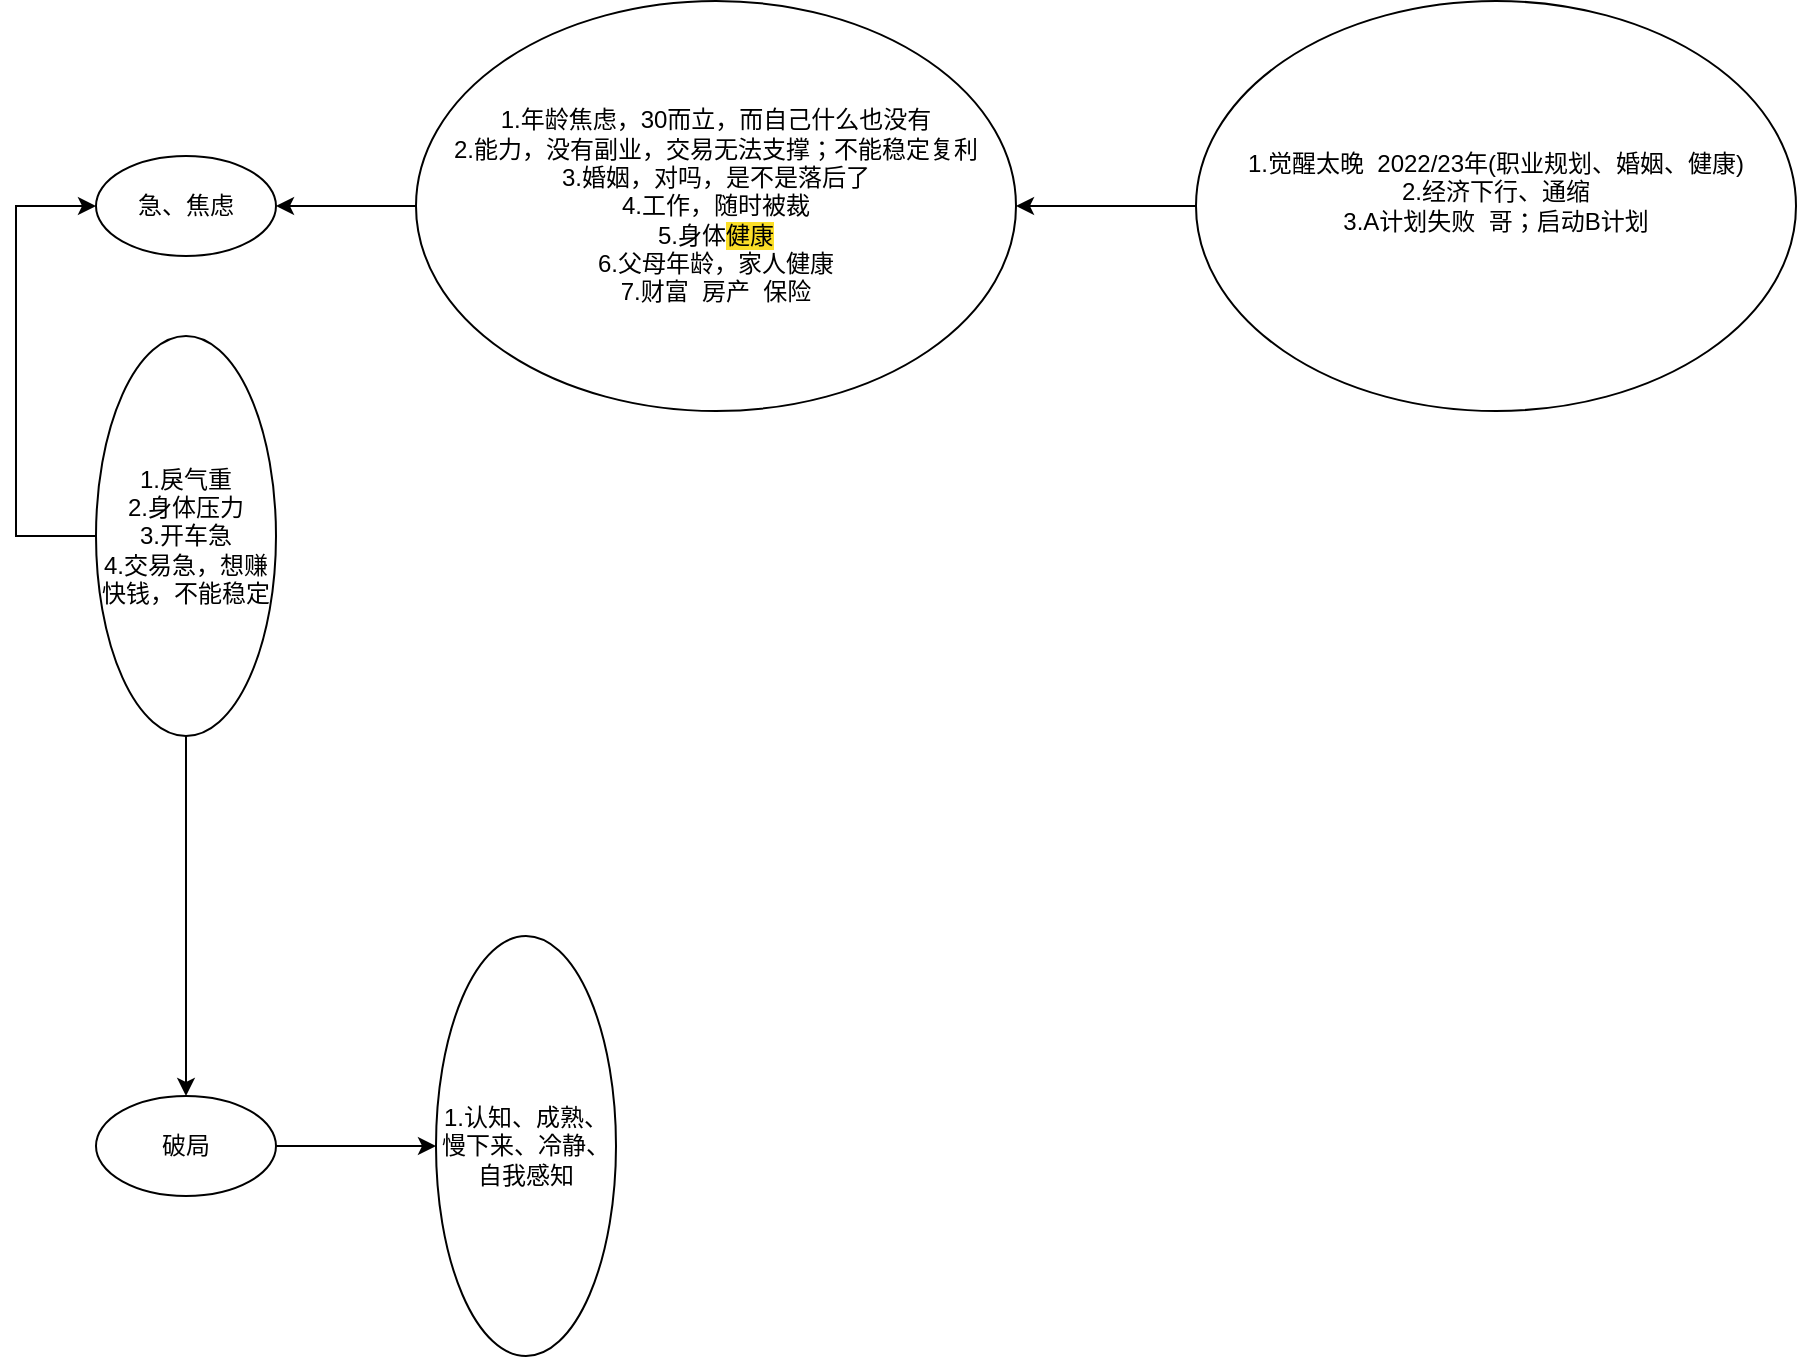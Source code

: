 <mxfile version="23.1.6" type="github">
  <diagram name="第 1 页" id="KEMMI0yfq3c-ek_gplTg">
    <mxGraphModel dx="1195" dy="596" grid="1" gridSize="10" guides="1" tooltips="1" connect="1" arrows="1" fold="1" page="1" pageScale="1" pageWidth="827" pageHeight="1169" math="0" shadow="0">
      <root>
        <mxCell id="0" />
        <mxCell id="1" parent="0" />
        <mxCell id="skOWN3L53YkmH7YidaTr-1" value="急、焦虑" style="ellipse;whiteSpace=wrap;html=1;" vertex="1" parent="1">
          <mxGeometry x="310" y="300" width="90" height="50" as="geometry" />
        </mxCell>
        <mxCell id="skOWN3L53YkmH7YidaTr-3" style="edgeStyle=orthogonalEdgeStyle;rounded=0;orthogonalLoop=1;jettySize=auto;html=1;exitX=0;exitY=0.5;exitDx=0;exitDy=0;entryX=0;entryY=0.5;entryDx=0;entryDy=0;" edge="1" parent="1" source="skOWN3L53YkmH7YidaTr-2" target="skOWN3L53YkmH7YidaTr-1">
          <mxGeometry relative="1" as="geometry">
            <Array as="points">
              <mxPoint x="270" y="490" />
              <mxPoint x="270" y="325" />
            </Array>
          </mxGeometry>
        </mxCell>
        <mxCell id="skOWN3L53YkmH7YidaTr-9" style="edgeStyle=orthogonalEdgeStyle;rounded=0;orthogonalLoop=1;jettySize=auto;html=1;exitX=0.5;exitY=1;exitDx=0;exitDy=0;" edge="1" parent="1" source="skOWN3L53YkmH7YidaTr-2" target="skOWN3L53YkmH7YidaTr-8">
          <mxGeometry relative="1" as="geometry" />
        </mxCell>
        <mxCell id="skOWN3L53YkmH7YidaTr-2" value="1.戾气重&lt;br&gt;2.身体压力&lt;br&gt;3.开车急&lt;br&gt;4.交易急，想赚快钱，不能稳定" style="ellipse;whiteSpace=wrap;html=1;" vertex="1" parent="1">
          <mxGeometry x="310" y="390" width="90" height="200" as="geometry" />
        </mxCell>
        <mxCell id="skOWN3L53YkmH7YidaTr-5" value="" style="edgeStyle=orthogonalEdgeStyle;rounded=0;orthogonalLoop=1;jettySize=auto;html=1;" edge="1" parent="1" source="skOWN3L53YkmH7YidaTr-4" target="skOWN3L53YkmH7YidaTr-1">
          <mxGeometry relative="1" as="geometry" />
        </mxCell>
        <mxCell id="skOWN3L53YkmH7YidaTr-4" value="1.&lt;span style=&quot;background-color: initial;&quot;&gt;年龄焦虑，30而立，而自己什么也没有&lt;br&gt;&lt;/span&gt;&lt;span style=&quot;background-color: initial;&quot;&gt;2.能力&lt;/span&gt;&lt;span style=&quot;background-color: initial;&quot; class=&quot;ne-text&quot;&gt;，没有副业，交易无法支撑；不能稳定复利&lt;br&gt;&lt;/span&gt;&lt;span style=&quot;background-color: initial;&quot;&gt;3.&lt;/span&gt;&lt;span style=&quot;background-color: initial;&quot;&gt;婚姻，对吗，是不是落后了&lt;br&gt;4.工作，随时被裁&lt;br&gt;5.&lt;/span&gt;&lt;span style=&quot;background-color: initial;&quot;&gt;身体&lt;/span&gt;&lt;span style=&quot;background-color: rgb(251, 222, 40);&quot; class=&quot;ne-text&quot;&gt;健康&lt;br&gt;&lt;/span&gt;&lt;span style=&quot;background-color: initial;&quot;&gt;6.&lt;/span&gt;&lt;span style=&quot;background-color: initial;&quot;&gt;父母年龄，家人健康&lt;br&gt;7.财富&amp;nbsp; 房产&amp;nbsp; 保险&lt;/span&gt;&lt;span style=&quot;background-color: initial;&quot;&gt;&lt;br&gt;&lt;/span&gt;" style="ellipse;whiteSpace=wrap;html=1;" vertex="1" parent="1">
          <mxGeometry x="470" y="222.5" width="300" height="205" as="geometry" />
        </mxCell>
        <mxCell id="skOWN3L53YkmH7YidaTr-7" style="edgeStyle=orthogonalEdgeStyle;rounded=0;orthogonalLoop=1;jettySize=auto;html=1;exitX=0;exitY=0.5;exitDx=0;exitDy=0;" edge="1" parent="1" source="skOWN3L53YkmH7YidaTr-6" target="skOWN3L53YkmH7YidaTr-4">
          <mxGeometry relative="1" as="geometry" />
        </mxCell>
        <mxCell id="skOWN3L53YkmH7YidaTr-6" value="&lt;span style=&quot;background-color: initial;&quot;&gt;1.觉醒太晚&amp;nbsp; 2022/23年(职业规划、婚姻、健康)&lt;br&gt;2.经济下行、通缩&lt;br&gt;3.A计划失败&amp;nbsp; 哥；启动B计划&lt;br&gt;&lt;br&gt;&lt;/span&gt;" style="ellipse;whiteSpace=wrap;html=1;" vertex="1" parent="1">
          <mxGeometry x="860" y="222.5" width="300" height="205" as="geometry" />
        </mxCell>
        <mxCell id="skOWN3L53YkmH7YidaTr-11" style="edgeStyle=orthogonalEdgeStyle;rounded=0;orthogonalLoop=1;jettySize=auto;html=1;exitX=1;exitY=0.5;exitDx=0;exitDy=0;" edge="1" parent="1" source="skOWN3L53YkmH7YidaTr-8" target="skOWN3L53YkmH7YidaTr-10">
          <mxGeometry relative="1" as="geometry" />
        </mxCell>
        <mxCell id="skOWN3L53YkmH7YidaTr-8" value="破局" style="ellipse;whiteSpace=wrap;html=1;" vertex="1" parent="1">
          <mxGeometry x="310" y="770" width="90" height="50" as="geometry" />
        </mxCell>
        <mxCell id="skOWN3L53YkmH7YidaTr-10" value="1.认知、成熟、慢下来、冷静、自我感知" style="ellipse;whiteSpace=wrap;html=1;" vertex="1" parent="1">
          <mxGeometry x="480" y="690" width="90" height="210" as="geometry" />
        </mxCell>
      </root>
    </mxGraphModel>
  </diagram>
</mxfile>

